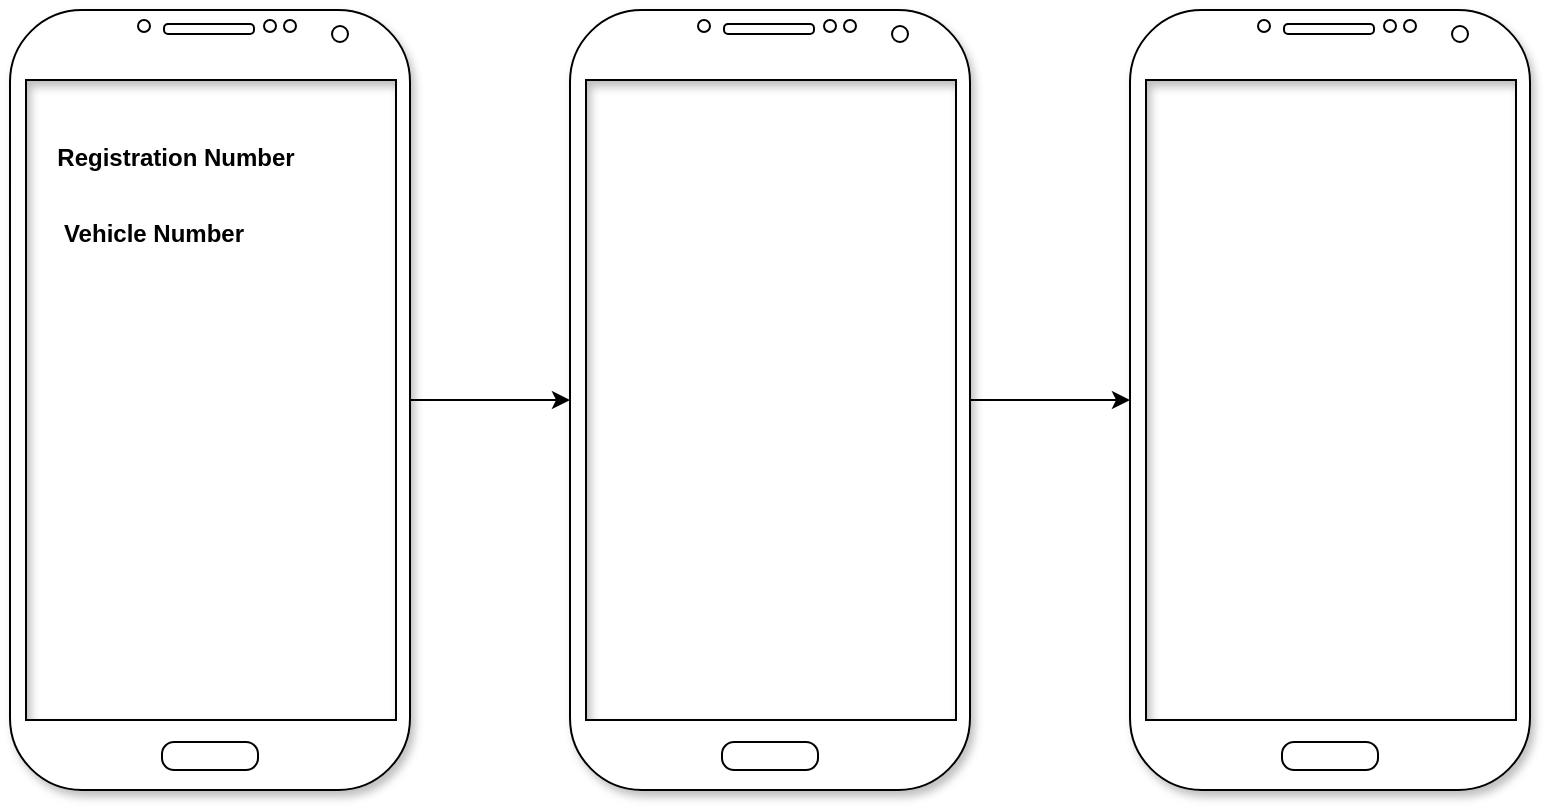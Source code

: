 <mxfile version="20.2.4" type="github">
  <diagram id="3zpM8lw0tZSN6bLLj1Mo" name="Page-1">
    <mxGraphModel dx="1022" dy="436" grid="0" gridSize="10" guides="1" tooltips="1" connect="1" arrows="1" fold="1" page="1" pageScale="1" pageWidth="850" pageHeight="1100" math="0" shadow="0">
      <root>
        <mxCell id="0" />
        <mxCell id="1" parent="0" />
        <mxCell id="CuT0-UTq4PFeX5ZE3Q96-7" value="" style="edgeStyle=orthogonalEdgeStyle;rounded=0;orthogonalLoop=1;jettySize=auto;html=1;" edge="1" parent="1" source="CuT0-UTq4PFeX5ZE3Q96-1" target="CuT0-UTq4PFeX5ZE3Q96-6">
          <mxGeometry relative="1" as="geometry" />
        </mxCell>
        <mxCell id="CuT0-UTq4PFeX5ZE3Q96-1" value="" style="verticalLabelPosition=bottom;verticalAlign=top;html=1;shadow=1;dashed=0;strokeWidth=1;shape=mxgraph.android.phone2;strokeColor=#000000;" vertex="1" parent="1">
          <mxGeometry x="33" y="78" width="200" height="390" as="geometry" />
        </mxCell>
        <mxCell id="CuT0-UTq4PFeX5ZE3Q96-9" value="" style="edgeStyle=orthogonalEdgeStyle;rounded=0;orthogonalLoop=1;jettySize=auto;html=1;" edge="1" parent="1" source="CuT0-UTq4PFeX5ZE3Q96-6" target="CuT0-UTq4PFeX5ZE3Q96-8">
          <mxGeometry relative="1" as="geometry" />
        </mxCell>
        <mxCell id="CuT0-UTq4PFeX5ZE3Q96-6" value="" style="verticalLabelPosition=bottom;verticalAlign=top;html=1;shadow=1;dashed=0;strokeWidth=1;shape=mxgraph.android.phone2;strokeColor=#000000;" vertex="1" parent="1">
          <mxGeometry x="313" y="78" width="200" height="390" as="geometry" />
        </mxCell>
        <mxCell id="CuT0-UTq4PFeX5ZE3Q96-8" value="" style="verticalLabelPosition=bottom;verticalAlign=top;html=1;shadow=1;dashed=0;strokeWidth=1;shape=mxgraph.android.phone2;strokeColor=#000000;" vertex="1" parent="1">
          <mxGeometry x="593" y="78" width="200" height="390" as="geometry" />
        </mxCell>
        <mxCell id="CuT0-UTq4PFeX5ZE3Q96-10" value="&lt;b&gt;Registration Number&lt;/b&gt;" style="text;html=1;strokeColor=none;fillColor=none;align=center;verticalAlign=middle;whiteSpace=wrap;rounded=0;shadow=1;" vertex="1" parent="1">
          <mxGeometry x="54" y="137" width="124" height="30" as="geometry" />
        </mxCell>
        <mxCell id="CuT0-UTq4PFeX5ZE3Q96-11" value="&lt;b&gt;Vehicle Number&lt;/b&gt;" style="text;html=1;strokeColor=none;fillColor=none;align=center;verticalAlign=middle;whiteSpace=wrap;rounded=0;shadow=1;" vertex="1" parent="1">
          <mxGeometry x="43" y="175" width="124" height="30" as="geometry" />
        </mxCell>
      </root>
    </mxGraphModel>
  </diagram>
</mxfile>
